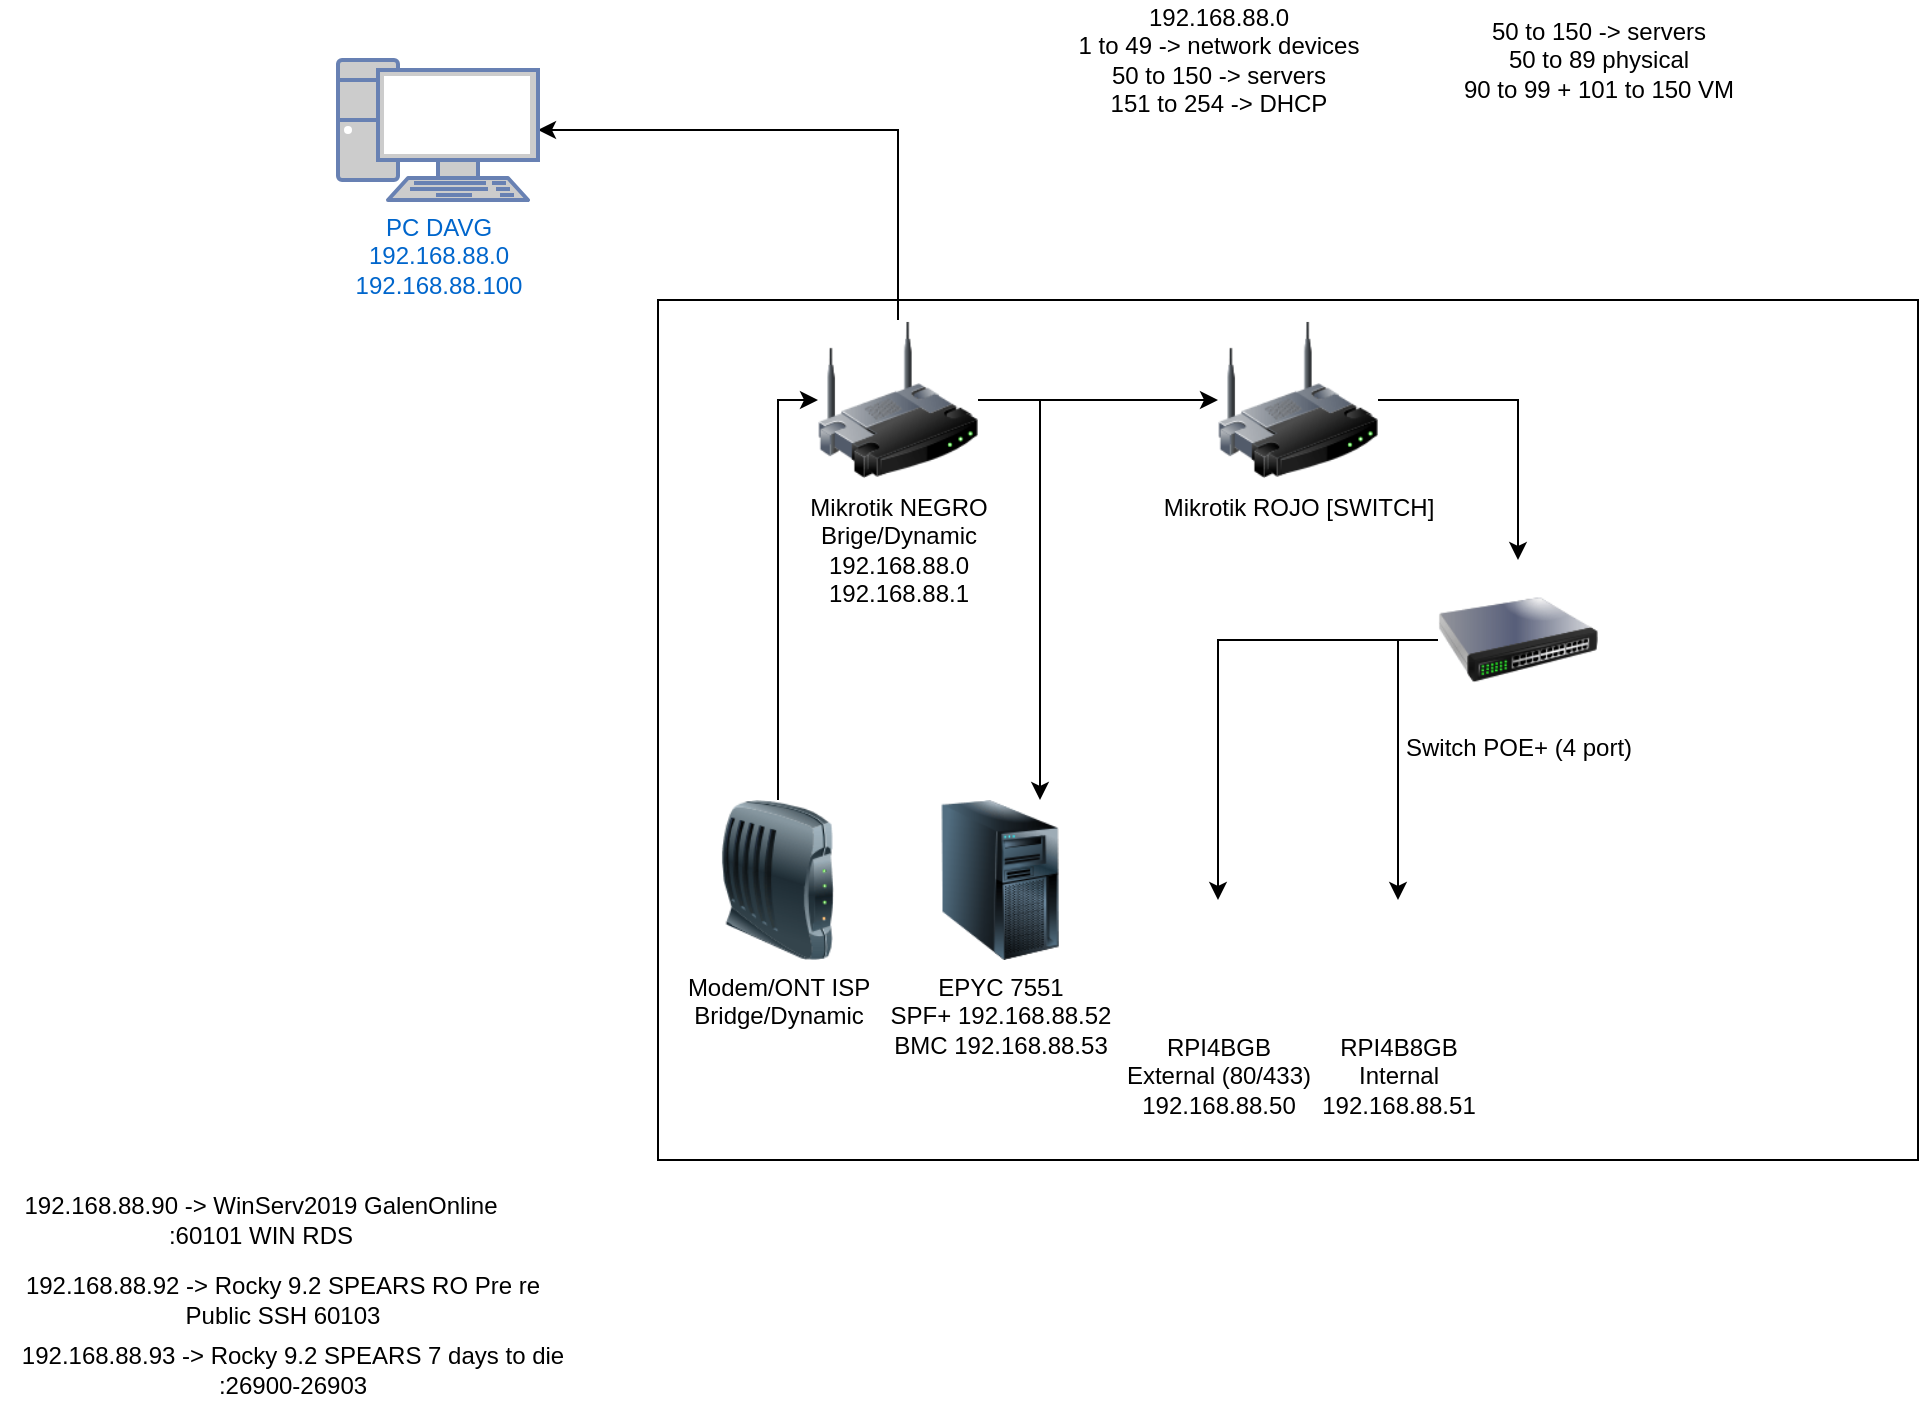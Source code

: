 <mxfile version="20.8.10" type="device"><diagram id="-GHuFjADy5wAiVojX0CX" name="Page-1"><mxGraphModel dx="1355" dy="868" grid="1" gridSize="10" guides="1" tooltips="1" connect="1" arrows="1" fold="1" page="1" pageScale="1" pageWidth="1200" pageHeight="1920" math="0" shadow="0"><root><mxCell id="0"/><mxCell id="1" parent="0"/><mxCell id="gn5-PA2WarwkyRJ8ndbv-7" value="" style="rounded=0;whiteSpace=wrap;html=1;" parent="1" vertex="1"><mxGeometry x="329" y="160" width="630" height="430" as="geometry"/></mxCell><mxCell id="518ls8QQHg-69zWRXO9--11" style="edgeStyle=orthogonalEdgeStyle;rounded=0;orthogonalLoop=1;jettySize=auto;html=1;exitX=0;exitY=0.5;exitDx=0;exitDy=0;entryX=0.5;entryY=0;entryDx=0;entryDy=0;" parent="1" source="gn5-PA2WarwkyRJ8ndbv-3" target="gn5-PA2WarwkyRJ8ndbv-9" edge="1"><mxGeometry relative="1" as="geometry"/></mxCell><mxCell id="518ls8QQHg-69zWRXO9--12" style="edgeStyle=orthogonalEdgeStyle;rounded=0;orthogonalLoop=1;jettySize=auto;html=1;exitX=0;exitY=0.5;exitDx=0;exitDy=0;" parent="1" source="gn5-PA2WarwkyRJ8ndbv-3" target="518ls8QQHg-69zWRXO9--4" edge="1"><mxGeometry relative="1" as="geometry"/></mxCell><mxCell id="gn5-PA2WarwkyRJ8ndbv-3" value="&lt;div&gt;Switch POE+ (4 port)&lt;/div&gt;&lt;div&gt;&lt;br&gt;&lt;/div&gt;" style="image;html=1;image=img/lib/clip_art/networking/Switch_128x128.png" parent="1" vertex="1"><mxGeometry x="719" y="290" width="80" height="80" as="geometry"/></mxCell><mxCell id="518ls8QQHg-69zWRXO9--1" style="edgeStyle=orthogonalEdgeStyle;rounded=0;orthogonalLoop=1;jettySize=auto;html=1;entryX=0;entryY=0.5;entryDx=0;entryDy=0;" parent="1" source="gn5-PA2WarwkyRJ8ndbv-6" target="gn5-PA2WarwkyRJ8ndbv-4" edge="1"><mxGeometry relative="1" as="geometry"/></mxCell><mxCell id="gn5-PA2WarwkyRJ8ndbv-6" value="Modem/ONT ISP&lt;br&gt;Bridge/Dynamic" style="image;html=1;image=img/lib/clip_art/networking/Modem_128x128.png" parent="1" vertex="1"><mxGeometry x="349" y="410" width="80" height="80" as="geometry"/></mxCell><mxCell id="518ls8QQHg-69zWRXO9--3" style="edgeStyle=orthogonalEdgeStyle;rounded=0;orthogonalLoop=1;jettySize=auto;html=1;exitX=1;exitY=0.5;exitDx=0;exitDy=0;" parent="1" source="gn5-PA2WarwkyRJ8ndbv-5" target="gn5-PA2WarwkyRJ8ndbv-3" edge="1"><mxGeometry relative="1" as="geometry"/></mxCell><mxCell id="gn5-PA2WarwkyRJ8ndbv-5" value="Mikrotik ROJO [SWITCH]" style="image;html=1;image=img/lib/clip_art/networking/Wireless_Router_128x128.png" parent="1" vertex="1"><mxGeometry x="609" y="170" width="80" height="80" as="geometry"/></mxCell><mxCell id="gn5-PA2WarwkyRJ8ndbv-9" value="&lt;div&gt;RPI4BGB&lt;/div&gt;&lt;div&gt;External (80/433)&lt;br&gt;&lt;/div&gt;&lt;div&gt;192.168.88.50&lt;br&gt; &lt;/div&gt;" style="shape=image;html=1;verticalAlign=top;verticalLabelPosition=bottom;labelBackgroundColor=#ffffff;imageAspect=0;aspect=fixed;image=https://cdn1.iconfinder.com/data/icons/fruit-136/64/Fruit_iconfree_Filled_Outline_raspberry-healthy-organic-food-fruit_icon-128.png" parent="1" vertex="1"><mxGeometry x="579" y="460" width="60" height="60" as="geometry"/></mxCell><mxCell id="518ls8QQHg-69zWRXO9--2" style="edgeStyle=orthogonalEdgeStyle;rounded=0;orthogonalLoop=1;jettySize=auto;html=1;exitX=1;exitY=0.5;exitDx=0;exitDy=0;" parent="1" source="gn5-PA2WarwkyRJ8ndbv-4" target="gn5-PA2WarwkyRJ8ndbv-5" edge="1"><mxGeometry relative="1" as="geometry"/></mxCell><mxCell id="518ls8QQHg-69zWRXO9--13" style="edgeStyle=orthogonalEdgeStyle;rounded=0;orthogonalLoop=1;jettySize=auto;html=1;exitX=0.5;exitY=0;exitDx=0;exitDy=0;entryX=1;entryY=0.5;entryDx=0;entryDy=0;entryPerimeter=0;" parent="1" source="gn5-PA2WarwkyRJ8ndbv-4" target="gn5-PA2WarwkyRJ8ndbv-14" edge="1"><mxGeometry relative="1" as="geometry"/></mxCell><mxCell id="f0L5g2ac8eqvLGxJnuyw-2" style="edgeStyle=orthogonalEdgeStyle;rounded=0;orthogonalLoop=1;jettySize=auto;html=1;exitX=1;exitY=0.5;exitDx=0;exitDy=0;entryX=0.75;entryY=0;entryDx=0;entryDy=0;" parent="1" source="gn5-PA2WarwkyRJ8ndbv-4" target="f0L5g2ac8eqvLGxJnuyw-1" edge="1"><mxGeometry relative="1" as="geometry"/></mxCell><mxCell id="gn5-PA2WarwkyRJ8ndbv-4" value="Mikrotik NEGRO&lt;br&gt;&lt;div&gt;Brige/Dynamic&lt;/div&gt;192.168.88.0&lt;br&gt;192.168.88.1" style="image;html=1;image=img/lib/clip_art/networking/Wireless_Router_128x128.png" parent="1" vertex="1"><mxGeometry x="409" y="170" width="80" height="80" as="geometry"/></mxCell><mxCell id="gn5-PA2WarwkyRJ8ndbv-14" value="PC DAVG&lt;br&gt;192.168.88.0&lt;br&gt;192.168.88.100" style="fontColor=#0066CC;verticalAlign=top;verticalLabelPosition=bottom;labelPosition=center;align=center;html=1;outlineConnect=0;fillColor=#CCCCCC;strokeColor=#6881B3;gradientColor=none;gradientDirection=north;strokeWidth=2;shape=mxgraph.networks.pc;" parent="1" vertex="1"><mxGeometry x="169" y="40" width="100" height="70" as="geometry"/></mxCell><mxCell id="gn5-PA2WarwkyRJ8ndbv-17" value="192.168.88.0&lt;br&gt;1 to 49 -&amp;gt; network devices&lt;br&gt;50 to 150 -&amp;gt; servers&lt;br&gt;151 to 254 -&amp;gt; DHCP" style="text;html=1;align=center;verticalAlign=middle;resizable=0;points=[];autosize=1;strokeColor=none;fillColor=none;" parent="1" vertex="1"><mxGeometry x="529" y="10" width="160" height="60" as="geometry"/></mxCell><mxCell id="518ls8QQHg-69zWRXO9--4" value="&lt;div&gt;RPI4B8GB&lt;/div&gt;&lt;div&gt;Internal&lt;br&gt;&lt;/div&gt;&lt;div&gt;192.168.88.51&lt;br&gt; &lt;/div&gt;" style="shape=image;html=1;verticalAlign=top;verticalLabelPosition=bottom;labelBackgroundColor=#ffffff;imageAspect=0;aspect=fixed;image=https://cdn1.iconfinder.com/data/icons/fruit-136/64/Fruit_iconfree_Filled_Outline_raspberry-healthy-organic-food-fruit_icon-128.png" parent="1" vertex="1"><mxGeometry x="669" y="460" width="60" height="60" as="geometry"/></mxCell><mxCell id="lThf21DqmxDvWzLcBrcX-1" value="50 to 150 -&amp;gt; servers&lt;br&gt;&lt;div&gt;50 to 89 physical&lt;/div&gt;&lt;div&gt;90 to 99 + 101 to 150 VM&lt;br&gt;&lt;/div&gt;" style="text;html=1;align=center;verticalAlign=middle;resizable=0;points=[];autosize=1;strokeColor=none;fillColor=none;" parent="1" vertex="1"><mxGeometry x="719" y="10" width="160" height="60" as="geometry"/></mxCell><mxCell id="zr1FIkyctE9u4bNHiZ1a-1" value="192.168.88.90 -&amp;gt; WinServ2019 GalenOnline&lt;br&gt;:60101 WIN RDS" style="text;html=1;align=center;verticalAlign=middle;resizable=0;points=[];autosize=1;strokeColor=none;fillColor=none;" parent="1" vertex="1"><mxGeometry y="600" width="260" height="40" as="geometry"/></mxCell><mxCell id="f0L5g2ac8eqvLGxJnuyw-1" value="EPYC 7551&lt;br&gt;SPF+ 192.168.88.52&lt;br&gt;BMC 192.168.88.53" style="image;html=1;image=img/lib/clip_art/computers/Server_Tower_128x128.png" parent="1" vertex="1"><mxGeometry x="460" y="410" width="80" height="80" as="geometry"/></mxCell><mxCell id="vi1b7BA1xrhw1ol55cQK-1" value="192.168.88.92 -&amp;gt; Rocky 9.2 SPEARS RO Pre re&lt;br&gt;Public SSH 60103" style="text;html=1;align=center;verticalAlign=middle;resizable=0;points=[];autosize=1;strokeColor=none;fillColor=none;" parent="1" vertex="1"><mxGeometry x="1" y="640" width="280" height="40" as="geometry"/></mxCell><mxCell id="m9HvQyZmff1PexCXADjf-1" value="192.168.88.93 -&amp;gt; Rocky 9.2 SPEARS 7 days to die&lt;br&gt;:26900-26903" style="text;html=1;align=center;verticalAlign=middle;resizable=0;points=[];autosize=1;strokeColor=none;fillColor=none;" parent="1" vertex="1"><mxGeometry x="1" y="675" width="290" height="40" as="geometry"/></mxCell></root></mxGraphModel></diagram></mxfile>